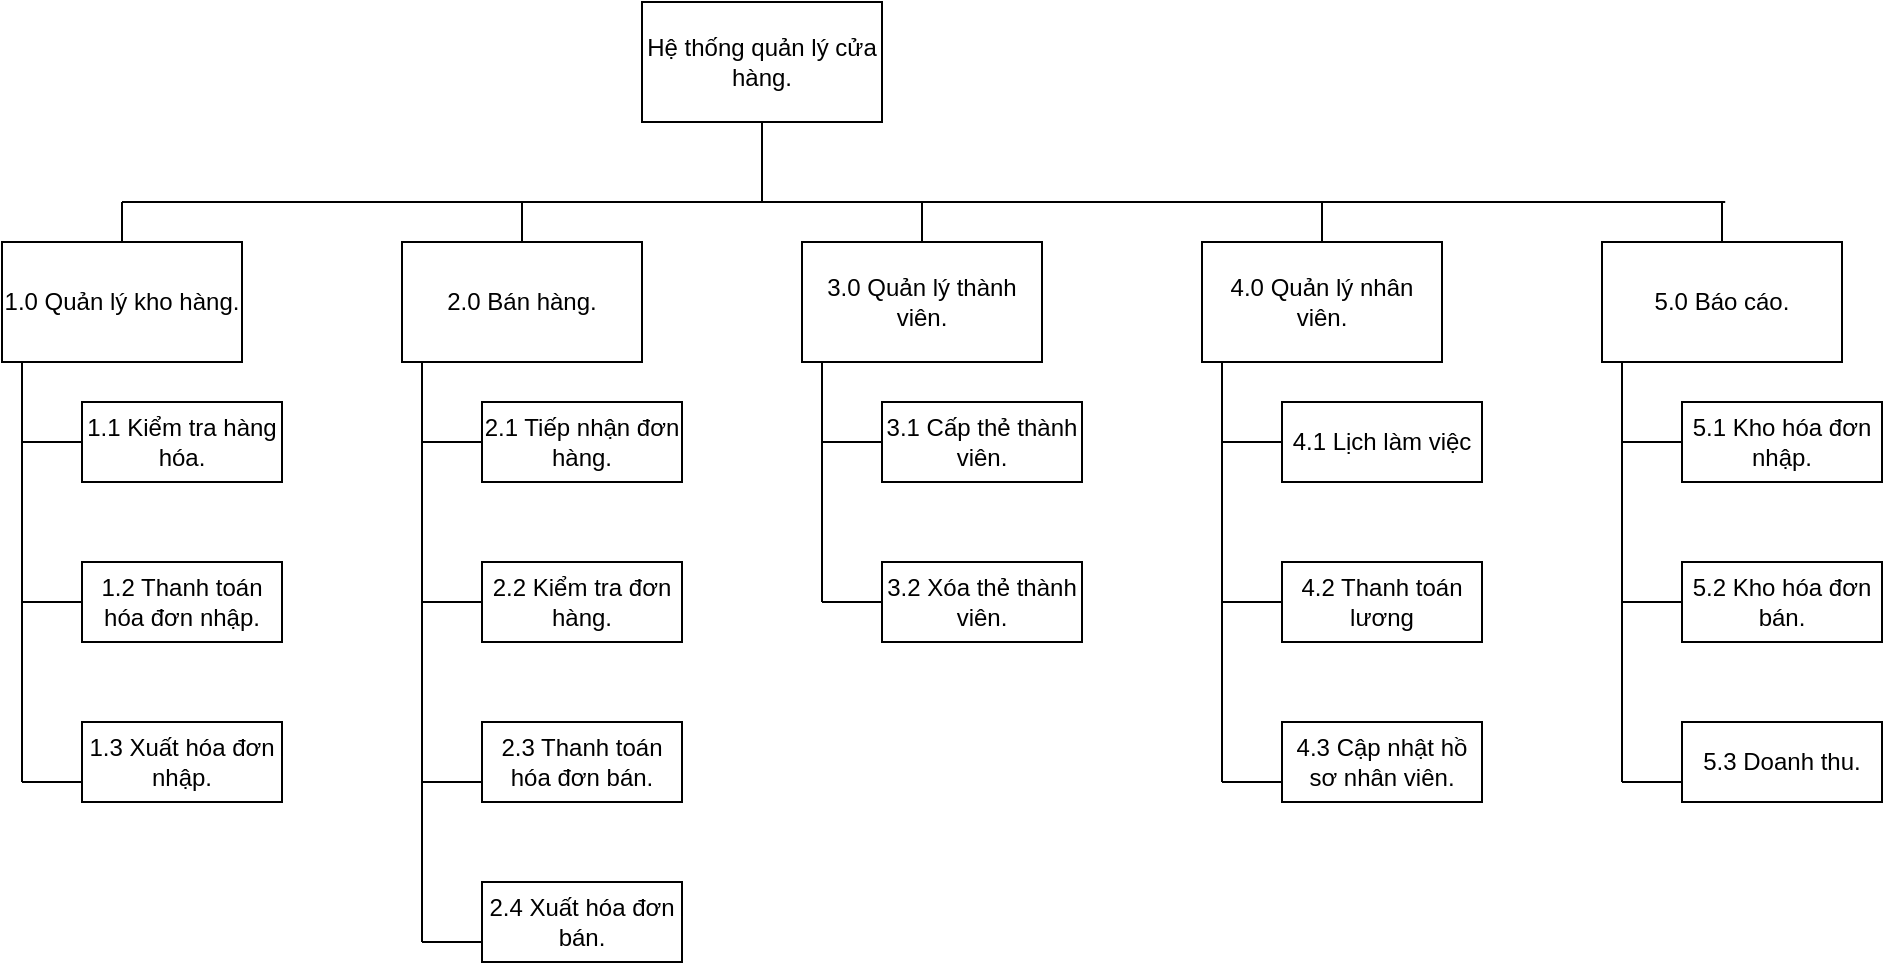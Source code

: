 <mxfile version="20.5.3" type="github">
  <diagram name="Page-1" id="b520641d-4fe3-3701-9064-5fc419738815">
    <mxGraphModel dx="1038" dy="539" grid="0" gridSize="10" guides="1" tooltips="1" connect="1" arrows="1" fold="1" page="1" pageScale="1" pageWidth="1100" pageHeight="850" background="none" math="0" shadow="0">
      <root>
        <mxCell id="0" />
        <mxCell id="1" parent="0" />
        <mxCell id="RXTKhza1yKRiPCguLWys-1" value="Hệ thống quản lý cửa hàng." style="rounded=0;whiteSpace=wrap;html=1;" vertex="1" parent="1">
          <mxGeometry x="400" y="40" width="120" height="60" as="geometry" />
        </mxCell>
        <mxCell id="RXTKhza1yKRiPCguLWys-2" value="1.0 Quản lý kho hàng." style="rounded=0;whiteSpace=wrap;html=1;" vertex="1" parent="1">
          <mxGeometry x="80" y="160" width="120" height="60" as="geometry" />
        </mxCell>
        <mxCell id="RXTKhza1yKRiPCguLWys-3" value="2.0 Bán hàng." style="rounded=0;whiteSpace=wrap;html=1;" vertex="1" parent="1">
          <mxGeometry x="280" y="160" width="120" height="60" as="geometry" />
        </mxCell>
        <mxCell id="RXTKhza1yKRiPCguLWys-4" value="3.0 Quản lý thành viên." style="rounded=0;whiteSpace=wrap;html=1;" vertex="1" parent="1">
          <mxGeometry x="480" y="160" width="120" height="60" as="geometry" />
        </mxCell>
        <mxCell id="RXTKhza1yKRiPCguLWys-5" value="4.0 Quản lý nhân viên." style="rounded=0;whiteSpace=wrap;html=1;" vertex="1" parent="1">
          <mxGeometry x="680" y="160" width="120" height="60" as="geometry" />
        </mxCell>
        <mxCell id="RXTKhza1yKRiPCguLWys-6" value="5.0 Báo cáo." style="rounded=0;whiteSpace=wrap;html=1;" vertex="1" parent="1">
          <mxGeometry x="880" y="160" width="120" height="60" as="geometry" />
        </mxCell>
        <mxCell id="RXTKhza1yKRiPCguLWys-7" value="1.1 Kiểm tra hàng hóa." style="rounded=0;whiteSpace=wrap;html=1;" vertex="1" parent="1">
          <mxGeometry x="120" y="240" width="100" height="40" as="geometry" />
        </mxCell>
        <mxCell id="RXTKhza1yKRiPCguLWys-8" value="1.2 Thanh toán hóa đơn nhập." style="rounded=0;whiteSpace=wrap;html=1;" vertex="1" parent="1">
          <mxGeometry x="120" y="320" width="100" height="40" as="geometry" />
        </mxCell>
        <mxCell id="RXTKhza1yKRiPCguLWys-9" value="1.3 Xuất hóa đơn nhập." style="rounded=0;whiteSpace=wrap;html=1;" vertex="1" parent="1">
          <mxGeometry x="120" y="400" width="100" height="40" as="geometry" />
        </mxCell>
        <mxCell id="RXTKhza1yKRiPCguLWys-10" value="" style="endArrow=none;html=1;rounded=0;" edge="1" parent="1">
          <mxGeometry width="50" height="50" relative="1" as="geometry">
            <mxPoint x="140" y="140" as="sourcePoint" />
            <mxPoint x="941.6" y="140" as="targetPoint" />
          </mxGeometry>
        </mxCell>
        <mxCell id="RXTKhza1yKRiPCguLWys-11" value="" style="endArrow=none;html=1;rounded=0;entryX=0.5;entryY=1;entryDx=0;entryDy=0;" edge="1" parent="1" target="RXTKhza1yKRiPCguLWys-1">
          <mxGeometry width="50" height="50" relative="1" as="geometry">
            <mxPoint x="460" y="140" as="sourcePoint" />
            <mxPoint x="450" y="270" as="targetPoint" />
          </mxGeometry>
        </mxCell>
        <mxCell id="RXTKhza1yKRiPCguLWys-12" value="" style="endArrow=none;html=1;rounded=0;exitX=0.5;exitY=0;exitDx=0;exitDy=0;" edge="1" parent="1" source="RXTKhza1yKRiPCguLWys-2">
          <mxGeometry width="50" height="50" relative="1" as="geometry">
            <mxPoint x="400" y="320" as="sourcePoint" />
            <mxPoint x="140" y="140" as="targetPoint" />
          </mxGeometry>
        </mxCell>
        <mxCell id="RXTKhza1yKRiPCguLWys-13" value="" style="endArrow=none;html=1;rounded=0;exitX=0.5;exitY=0;exitDx=0;exitDy=0;" edge="1" parent="1" source="RXTKhza1yKRiPCguLWys-3">
          <mxGeometry width="50" height="50" relative="1" as="geometry">
            <mxPoint x="400" y="320" as="sourcePoint" />
            <mxPoint x="340" y="140" as="targetPoint" />
          </mxGeometry>
        </mxCell>
        <mxCell id="RXTKhza1yKRiPCguLWys-15" value="" style="endArrow=none;html=1;rounded=0;exitX=0.5;exitY=0;exitDx=0;exitDy=0;" edge="1" parent="1" source="RXTKhza1yKRiPCguLWys-4">
          <mxGeometry width="50" height="50" relative="1" as="geometry">
            <mxPoint x="400" y="320" as="sourcePoint" />
            <mxPoint x="540" y="140" as="targetPoint" />
          </mxGeometry>
        </mxCell>
        <mxCell id="RXTKhza1yKRiPCguLWys-16" value="" style="endArrow=none;html=1;rounded=0;" edge="1" parent="1" source="RXTKhza1yKRiPCguLWys-5">
          <mxGeometry width="50" height="50" relative="1" as="geometry">
            <mxPoint x="400" y="320" as="sourcePoint" />
            <mxPoint x="740" y="140" as="targetPoint" />
          </mxGeometry>
        </mxCell>
        <mxCell id="RXTKhza1yKRiPCguLWys-17" value="" style="endArrow=none;html=1;rounded=0;" edge="1" parent="1" source="RXTKhza1yKRiPCguLWys-6">
          <mxGeometry width="50" height="50" relative="1" as="geometry">
            <mxPoint x="750" y="320" as="sourcePoint" />
            <mxPoint x="940" y="140" as="targetPoint" />
          </mxGeometry>
        </mxCell>
        <mxCell id="RXTKhza1yKRiPCguLWys-18" value="" style="endArrow=none;html=1;rounded=0;" edge="1" parent="1">
          <mxGeometry width="50" height="50" relative="1" as="geometry">
            <mxPoint x="90" y="430" as="sourcePoint" />
            <mxPoint x="90" y="220" as="targetPoint" />
          </mxGeometry>
        </mxCell>
        <mxCell id="RXTKhza1yKRiPCguLWys-19" value="" style="endArrow=none;html=1;rounded=0;entryX=0;entryY=0.75;entryDx=0;entryDy=0;" edge="1" parent="1" target="RXTKhza1yKRiPCguLWys-9">
          <mxGeometry width="50" height="50" relative="1" as="geometry">
            <mxPoint x="90" y="430" as="sourcePoint" />
            <mxPoint x="470" y="270" as="targetPoint" />
          </mxGeometry>
        </mxCell>
        <mxCell id="RXTKhza1yKRiPCguLWys-20" value="" style="endArrow=none;html=1;rounded=0;" edge="1" parent="1">
          <mxGeometry width="50" height="50" relative="1" as="geometry">
            <mxPoint x="90" y="340" as="sourcePoint" />
            <mxPoint x="120" y="340" as="targetPoint" />
          </mxGeometry>
        </mxCell>
        <mxCell id="RXTKhza1yKRiPCguLWys-21" value="" style="endArrow=none;html=1;rounded=0;" edge="1" parent="1">
          <mxGeometry width="50" height="50" relative="1" as="geometry">
            <mxPoint x="90" y="260" as="sourcePoint" />
            <mxPoint x="120" y="260" as="targetPoint" />
          </mxGeometry>
        </mxCell>
        <mxCell id="RXTKhza1yKRiPCguLWys-22" value="2.1 Tiếp nhận đơn hàng." style="rounded=0;whiteSpace=wrap;html=1;" vertex="1" parent="1">
          <mxGeometry x="320" y="240" width="100" height="40" as="geometry" />
        </mxCell>
        <mxCell id="RXTKhza1yKRiPCguLWys-23" value="2.2 Kiểm tra đơn hàng." style="rounded=0;whiteSpace=wrap;html=1;" vertex="1" parent="1">
          <mxGeometry x="320" y="320" width="100" height="40" as="geometry" />
        </mxCell>
        <mxCell id="RXTKhza1yKRiPCguLWys-24" value="2.3 Thanh toán hóa đơn bán." style="rounded=0;whiteSpace=wrap;html=1;" vertex="1" parent="1">
          <mxGeometry x="320" y="400" width="100" height="40" as="geometry" />
        </mxCell>
        <mxCell id="RXTKhza1yKRiPCguLWys-25" value="" style="endArrow=none;html=1;rounded=0;" edge="1" parent="1">
          <mxGeometry width="50" height="50" relative="1" as="geometry">
            <mxPoint x="290" y="510" as="sourcePoint" />
            <mxPoint x="290" y="220" as="targetPoint" />
          </mxGeometry>
        </mxCell>
        <mxCell id="RXTKhza1yKRiPCguLWys-26" value="" style="endArrow=none;html=1;rounded=0;entryX=0;entryY=0.75;entryDx=0;entryDy=0;" edge="1" parent="1" target="RXTKhza1yKRiPCguLWys-24">
          <mxGeometry width="50" height="50" relative="1" as="geometry">
            <mxPoint x="290" y="430" as="sourcePoint" />
            <mxPoint x="670" y="270" as="targetPoint" />
          </mxGeometry>
        </mxCell>
        <mxCell id="RXTKhza1yKRiPCguLWys-27" value="" style="endArrow=none;html=1;rounded=0;" edge="1" parent="1">
          <mxGeometry width="50" height="50" relative="1" as="geometry">
            <mxPoint x="290" y="340" as="sourcePoint" />
            <mxPoint x="320" y="340" as="targetPoint" />
          </mxGeometry>
        </mxCell>
        <mxCell id="RXTKhza1yKRiPCguLWys-28" value="" style="endArrow=none;html=1;rounded=0;" edge="1" parent="1">
          <mxGeometry width="50" height="50" relative="1" as="geometry">
            <mxPoint x="290" y="260" as="sourcePoint" />
            <mxPoint x="320" y="260" as="targetPoint" />
          </mxGeometry>
        </mxCell>
        <mxCell id="RXTKhza1yKRiPCguLWys-29" value="2.4 Xuất hóa đơn bán." style="rounded=0;whiteSpace=wrap;html=1;" vertex="1" parent="1">
          <mxGeometry x="320" y="480" width="100" height="40" as="geometry" />
        </mxCell>
        <mxCell id="RXTKhza1yKRiPCguLWys-30" value="" style="endArrow=none;html=1;rounded=0;entryX=0;entryY=0.75;entryDx=0;entryDy=0;" edge="1" parent="1" target="RXTKhza1yKRiPCguLWys-29">
          <mxGeometry width="50" height="50" relative="1" as="geometry">
            <mxPoint x="290" y="510" as="sourcePoint" />
            <mxPoint x="470" y="370" as="targetPoint" />
          </mxGeometry>
        </mxCell>
        <mxCell id="RXTKhza1yKRiPCguLWys-31" value="3.1 Cấp thẻ thành viên." style="rounded=0;whiteSpace=wrap;html=1;" vertex="1" parent="1">
          <mxGeometry x="520" y="240" width="100" height="40" as="geometry" />
        </mxCell>
        <mxCell id="RXTKhza1yKRiPCguLWys-32" value="3.2 Xóa thẻ thành viên." style="rounded=0;whiteSpace=wrap;html=1;" vertex="1" parent="1">
          <mxGeometry x="520" y="320" width="100" height="40" as="geometry" />
        </mxCell>
        <mxCell id="RXTKhza1yKRiPCguLWys-34" value="" style="endArrow=none;html=1;rounded=0;" edge="1" parent="1">
          <mxGeometry width="50" height="50" relative="1" as="geometry">
            <mxPoint x="490" y="340" as="sourcePoint" />
            <mxPoint x="490" y="220" as="targetPoint" />
          </mxGeometry>
        </mxCell>
        <mxCell id="RXTKhza1yKRiPCguLWys-36" value="" style="endArrow=none;html=1;rounded=0;" edge="1" parent="1">
          <mxGeometry width="50" height="50" relative="1" as="geometry">
            <mxPoint x="490" y="340" as="sourcePoint" />
            <mxPoint x="520" y="340" as="targetPoint" />
          </mxGeometry>
        </mxCell>
        <mxCell id="RXTKhza1yKRiPCguLWys-37" value="" style="endArrow=none;html=1;rounded=0;" edge="1" parent="1">
          <mxGeometry width="50" height="50" relative="1" as="geometry">
            <mxPoint x="490" y="260" as="sourcePoint" />
            <mxPoint x="520" y="260" as="targetPoint" />
          </mxGeometry>
        </mxCell>
        <mxCell id="RXTKhza1yKRiPCguLWys-38" value="4.1 Lịch làm việc" style="rounded=0;whiteSpace=wrap;html=1;" vertex="1" parent="1">
          <mxGeometry x="720" y="240" width="100" height="40" as="geometry" />
        </mxCell>
        <mxCell id="RXTKhza1yKRiPCguLWys-39" value="4.2 Thanh toán lương" style="rounded=0;whiteSpace=wrap;html=1;" vertex="1" parent="1">
          <mxGeometry x="720" y="320" width="100" height="40" as="geometry" />
        </mxCell>
        <mxCell id="RXTKhza1yKRiPCguLWys-40" value="4.3 Cập nhật hồ sơ nhân viên." style="rounded=0;whiteSpace=wrap;html=1;" vertex="1" parent="1">
          <mxGeometry x="720" y="400" width="100" height="40" as="geometry" />
        </mxCell>
        <mxCell id="RXTKhza1yKRiPCguLWys-41" value="" style="endArrow=none;html=1;rounded=0;" edge="1" parent="1">
          <mxGeometry width="50" height="50" relative="1" as="geometry">
            <mxPoint x="690" y="430" as="sourcePoint" />
            <mxPoint x="690" y="220" as="targetPoint" />
          </mxGeometry>
        </mxCell>
        <mxCell id="RXTKhza1yKRiPCguLWys-42" value="" style="endArrow=none;html=1;rounded=0;entryX=0;entryY=0.75;entryDx=0;entryDy=0;" edge="1" parent="1" target="RXTKhza1yKRiPCguLWys-40">
          <mxGeometry width="50" height="50" relative="1" as="geometry">
            <mxPoint x="690" y="430" as="sourcePoint" />
            <mxPoint x="1070" y="270" as="targetPoint" />
          </mxGeometry>
        </mxCell>
        <mxCell id="RXTKhza1yKRiPCguLWys-43" value="" style="endArrow=none;html=1;rounded=0;" edge="1" parent="1">
          <mxGeometry width="50" height="50" relative="1" as="geometry">
            <mxPoint x="690" y="340" as="sourcePoint" />
            <mxPoint x="720" y="340" as="targetPoint" />
          </mxGeometry>
        </mxCell>
        <mxCell id="RXTKhza1yKRiPCguLWys-44" value="" style="endArrow=none;html=1;rounded=0;" edge="1" parent="1">
          <mxGeometry width="50" height="50" relative="1" as="geometry">
            <mxPoint x="690" y="260" as="sourcePoint" />
            <mxPoint x="720" y="260" as="targetPoint" />
          </mxGeometry>
        </mxCell>
        <mxCell id="RXTKhza1yKRiPCguLWys-48" value="5.1 Kho hóa đơn nhập." style="rounded=0;whiteSpace=wrap;html=1;" vertex="1" parent="1">
          <mxGeometry x="920" y="240" width="100" height="40" as="geometry" />
        </mxCell>
        <mxCell id="RXTKhza1yKRiPCguLWys-49" value="5.2 Kho hóa đơn bán." style="rounded=0;whiteSpace=wrap;html=1;" vertex="1" parent="1">
          <mxGeometry x="920" y="320" width="100" height="40" as="geometry" />
        </mxCell>
        <mxCell id="RXTKhza1yKRiPCguLWys-50" value="5.3 Doanh thu." style="rounded=0;whiteSpace=wrap;html=1;" vertex="1" parent="1">
          <mxGeometry x="920" y="400" width="100" height="40" as="geometry" />
        </mxCell>
        <mxCell id="RXTKhza1yKRiPCguLWys-51" value="" style="endArrow=none;html=1;rounded=0;" edge="1" parent="1">
          <mxGeometry width="50" height="50" relative="1" as="geometry">
            <mxPoint x="890" y="430" as="sourcePoint" />
            <mxPoint x="890" y="220" as="targetPoint" />
          </mxGeometry>
        </mxCell>
        <mxCell id="RXTKhza1yKRiPCguLWys-52" value="" style="endArrow=none;html=1;rounded=0;entryX=0;entryY=0.75;entryDx=0;entryDy=0;" edge="1" parent="1" target="RXTKhza1yKRiPCguLWys-50">
          <mxGeometry width="50" height="50" relative="1" as="geometry">
            <mxPoint x="890" y="430" as="sourcePoint" />
            <mxPoint x="1270" y="270" as="targetPoint" />
          </mxGeometry>
        </mxCell>
        <mxCell id="RXTKhza1yKRiPCguLWys-53" value="" style="endArrow=none;html=1;rounded=0;" edge="1" parent="1">
          <mxGeometry width="50" height="50" relative="1" as="geometry">
            <mxPoint x="890" y="340" as="sourcePoint" />
            <mxPoint x="920" y="340" as="targetPoint" />
          </mxGeometry>
        </mxCell>
        <mxCell id="RXTKhza1yKRiPCguLWys-54" value="" style="endArrow=none;html=1;rounded=0;" edge="1" parent="1">
          <mxGeometry width="50" height="50" relative="1" as="geometry">
            <mxPoint x="890" y="260" as="sourcePoint" />
            <mxPoint x="920" y="260" as="targetPoint" />
          </mxGeometry>
        </mxCell>
      </root>
    </mxGraphModel>
  </diagram>
</mxfile>
